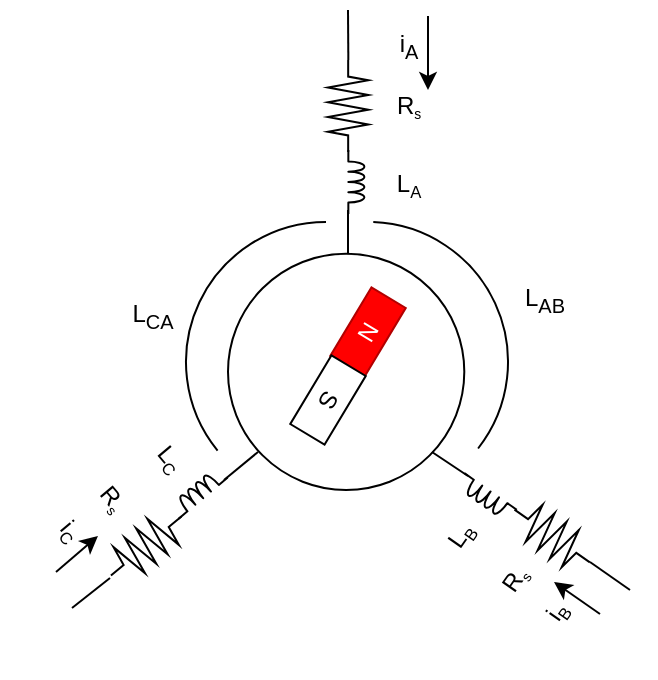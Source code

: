 <mxfile version="26.0.13">
  <diagram name="第 1 页" id="zyt6ciu9m087F2HnFS1-">
    <mxGraphModel dx="954" dy="558" grid="1" gridSize="10" guides="1" tooltips="1" connect="1" arrows="1" fold="1" page="1" pageScale="1" pageWidth="1169" pageHeight="827" math="0" shadow="0">
      <root>
        <mxCell id="0" />
        <mxCell id="1" parent="0" />
        <mxCell id="AHRMzwFQ7VdDUi4KUTGy-7" value="" style="ellipse;whiteSpace=wrap;html=1;aspect=fixed;fillColor=none;" vertex="1" parent="1">
          <mxGeometry x="240" y="161.85" width="118.15" height="118.15" as="geometry" />
        </mxCell>
        <mxCell id="AHRMzwFQ7VdDUi4KUTGy-4" value="" style="group;rotation=-240;" vertex="1" connectable="0" parent="1">
          <mxGeometry x="259" y="208.0" width="80.343" height="21.695" as="geometry" />
        </mxCell>
        <mxCell id="AHRMzwFQ7VdDUi4KUTGy-5" value="N" style="rounded=0;whiteSpace=wrap;html=1;fillColor=#FF0000;fontColor=#ffffff;strokeColor=#B20000;rotation=-599;" vertex="1" parent="AHRMzwFQ7VdDUi4KUTGy-4">
          <mxGeometry x="31" y="-17" width="40" height="20" as="geometry" />
        </mxCell>
        <mxCell id="AHRMzwFQ7VdDUi4KUTGy-6" value="S" style="rounded=0;whiteSpace=wrap;html=1;rotation=-599;" vertex="1" parent="AHRMzwFQ7VdDUi4KUTGy-4">
          <mxGeometry x="11" y="17" width="40" height="20" as="geometry" />
        </mxCell>
        <mxCell id="AHRMzwFQ7VdDUi4KUTGy-14" value="" style="group" vertex="1" connectable="0" parent="1">
          <mxGeometry x="290" y="40" width="60.17" height="121.85" as="geometry" />
        </mxCell>
        <mxCell id="AHRMzwFQ7VdDUi4KUTGy-9" value="" style="endArrow=none;html=1;rounded=0;" edge="1" parent="AHRMzwFQ7VdDUi4KUTGy-14">
          <mxGeometry width="50" height="50" relative="1" as="geometry">
            <mxPoint x="10" y="121.85" as="sourcePoint" />
            <mxPoint x="10" y="100" as="targetPoint" />
          </mxGeometry>
        </mxCell>
        <mxCell id="AHRMzwFQ7VdDUi4KUTGy-11" value="" style="pointerEvents=1;verticalLabelPosition=bottom;shadow=0;dashed=0;align=center;html=1;verticalAlign=top;shape=mxgraph.electrical.inductors.inductor_3;direction=south;" vertex="1" parent="AHRMzwFQ7VdDUi4KUTGy-14">
          <mxGeometry x="10.17" y="70" width="8" height="32" as="geometry" />
        </mxCell>
        <mxCell id="AHRMzwFQ7VdDUi4KUTGy-12" value="" style="pointerEvents=1;verticalLabelPosition=bottom;shadow=0;dashed=0;align=center;html=1;verticalAlign=top;shape=mxgraph.electrical.resistors.resistor_2;direction=south;" vertex="1" parent="AHRMzwFQ7VdDUi4KUTGy-14">
          <mxGeometry y="25" width="20.17" height="46" as="geometry" />
        </mxCell>
        <mxCell id="AHRMzwFQ7VdDUi4KUTGy-13" value="" style="endArrow=none;html=1;rounded=0;" edge="1" parent="AHRMzwFQ7VdDUi4KUTGy-14">
          <mxGeometry width="50" height="50" relative="1" as="geometry">
            <mxPoint x="10.17" y="25" as="sourcePoint" />
            <mxPoint x="10" as="targetPoint" />
          </mxGeometry>
        </mxCell>
        <mxCell id="AHRMzwFQ7VdDUi4KUTGy-15" value="R&lt;span style=&quot;font-size: 8.333px;&quot;&gt;&lt;sub&gt;s&lt;/sub&gt;&lt;/span&gt;" style="text;html=1;align=center;verticalAlign=middle;resizable=0;points=[];autosize=1;strokeColor=none;fillColor=none;" vertex="1" parent="AHRMzwFQ7VdDUi4KUTGy-14">
          <mxGeometry x="20.17" y="33" width="40" height="30" as="geometry" />
        </mxCell>
        <mxCell id="AHRMzwFQ7VdDUi4KUTGy-16" value="L&lt;span style=&quot;font-size: 10px;&quot;&gt;&lt;sub&gt;A&lt;/sub&gt;&lt;/span&gt;" style="text;html=1;align=center;verticalAlign=middle;resizable=0;points=[];autosize=1;strokeColor=none;fillColor=none;" vertex="1" parent="AHRMzwFQ7VdDUi4KUTGy-14">
          <mxGeometry x="20.17" y="72" width="40" height="30" as="geometry" />
        </mxCell>
        <mxCell id="AHRMzwFQ7VdDUi4KUTGy-24" value="i&lt;sub&gt;A&lt;/sub&gt;" style="text;html=1;align=center;verticalAlign=middle;resizable=0;points=[];autosize=1;strokeColor=none;fillColor=none;" vertex="1" parent="AHRMzwFQ7VdDUi4KUTGy-14">
          <mxGeometry x="25.17" y="3" width="30" height="30" as="geometry" />
        </mxCell>
        <mxCell id="AHRMzwFQ7VdDUi4KUTGy-38" value="" style="endArrow=classic;html=1;rounded=0;" edge="1" parent="AHRMzwFQ7VdDUi4KUTGy-14">
          <mxGeometry width="50" height="50" relative="1" as="geometry">
            <mxPoint x="50" y="3" as="sourcePoint" />
            <mxPoint x="50" y="40" as="targetPoint" />
          </mxGeometry>
        </mxCell>
        <mxCell id="AHRMzwFQ7VdDUi4KUTGy-25" value="" style="group;rotation=125;" vertex="1" connectable="0" parent="1">
          <mxGeometry x="350" y="250" width="68.09" height="121.85" as="geometry" />
        </mxCell>
        <mxCell id="AHRMzwFQ7VdDUi4KUTGy-26" value="" style="endArrow=none;html=1;rounded=0;" edge="1" parent="AHRMzwFQ7VdDUi4KUTGy-25">
          <mxGeometry width="50" height="50" relative="1" as="geometry">
            <mxPoint x="-8" y="11" as="sourcePoint" />
            <mxPoint x="10" y="23" as="targetPoint" />
          </mxGeometry>
        </mxCell>
        <mxCell id="AHRMzwFQ7VdDUi4KUTGy-27" value="" style="pointerEvents=1;verticalLabelPosition=bottom;shadow=0;dashed=0;align=center;html=1;verticalAlign=top;shape=mxgraph.electrical.inductors.inductor_3;direction=south;rotation=125;" vertex="1" parent="AHRMzwFQ7VdDUi4KUTGy-25">
          <mxGeometry x="15" y="18" width="8" height="32" as="geometry" />
        </mxCell>
        <mxCell id="AHRMzwFQ7VdDUi4KUTGy-28" value="" style="pointerEvents=1;verticalLabelPosition=bottom;shadow=0;dashed=0;align=center;html=1;verticalAlign=top;shape=mxgraph.electrical.resistors.resistor_2;direction=south;rotation=125;" vertex="1" parent="AHRMzwFQ7VdDUi4KUTGy-25">
          <mxGeometry x="42" y="30" width="20.17" height="46" as="geometry" />
        </mxCell>
        <mxCell id="AHRMzwFQ7VdDUi4KUTGy-29" value="" style="endArrow=none;html=1;rounded=0;" edge="1" parent="AHRMzwFQ7VdDUi4KUTGy-25">
          <mxGeometry width="50" height="50" relative="1" as="geometry">
            <mxPoint x="71" y="66" as="sourcePoint" />
            <mxPoint x="91" y="80" as="targetPoint" />
          </mxGeometry>
        </mxCell>
        <mxCell id="AHRMzwFQ7VdDUi4KUTGy-32" value="i&lt;span style=&quot;font-size: 10px;&quot;&gt;&lt;sub&gt;B&lt;/sub&gt;&lt;/span&gt;" style="text;html=1;align=center;verticalAlign=middle;resizable=0;points=[];autosize=1;strokeColor=none;fillColor=none;rotation=305;" vertex="1" parent="AHRMzwFQ7VdDUi4KUTGy-25">
          <mxGeometry x="39" y="76" width="30" height="30" as="geometry" />
        </mxCell>
        <mxCell id="AHRMzwFQ7VdDUi4KUTGy-31" value="L&lt;span style=&quot;font-size: 10px;&quot;&gt;&lt;sub&gt;B&lt;/sub&gt;&lt;/span&gt;" style="text;html=1;align=center;verticalAlign=middle;resizable=0;points=[];autosize=1;strokeColor=none;fillColor=none;rotation=305;" vertex="1" parent="AHRMzwFQ7VdDUi4KUTGy-25">
          <mxGeometry x="-14" y="38" width="40" height="30" as="geometry" />
        </mxCell>
        <mxCell id="AHRMzwFQ7VdDUi4KUTGy-30" value="R&lt;span style=&quot;font-size: 8.333px;&quot;&gt;&lt;sub&gt;s&lt;/sub&gt;&lt;/span&gt;" style="text;html=1;align=center;verticalAlign=middle;resizable=0;points=[];autosize=1;strokeColor=none;fillColor=none;rotation=305;" vertex="1" parent="AHRMzwFQ7VdDUi4KUTGy-25">
          <mxGeometry x="13" y="60" width="40" height="30" as="geometry" />
        </mxCell>
        <mxCell id="AHRMzwFQ7VdDUi4KUTGy-39" value="" style="endArrow=classic;html=1;rounded=0;" edge="1" parent="AHRMzwFQ7VdDUi4KUTGy-25">
          <mxGeometry width="50" height="50" relative="1" as="geometry">
            <mxPoint x="76" y="92" as="sourcePoint" />
            <mxPoint x="53" y="76" as="targetPoint" />
          </mxGeometry>
        </mxCell>
        <mxCell id="AHRMzwFQ7VdDUi4KUTGy-40" value="" style="group;rotation=-130;" vertex="1" connectable="0" parent="1">
          <mxGeometry x="161" y="228" width="70" height="121.85" as="geometry" />
        </mxCell>
        <mxCell id="AHRMzwFQ7VdDUi4KUTGy-41" value="" style="endArrow=none;html=1;rounded=0;" edge="1" parent="AHRMzwFQ7VdDUi4KUTGy-40">
          <mxGeometry width="50" height="50" relative="1" as="geometry">
            <mxPoint x="94" y="33" as="sourcePoint" />
            <mxPoint x="77" y="47" as="targetPoint" />
          </mxGeometry>
        </mxCell>
        <mxCell id="AHRMzwFQ7VdDUi4KUTGy-42" value="" style="pointerEvents=1;verticalLabelPosition=bottom;shadow=0;dashed=0;align=center;html=1;verticalAlign=top;shape=mxgraph.electrical.inductors.inductor_3;direction=south;rotation=-130;" vertex="1" parent="AHRMzwFQ7VdDUi4KUTGy-40">
          <mxGeometry x="60" y="37" width="8" height="32" as="geometry" />
        </mxCell>
        <mxCell id="AHRMzwFQ7VdDUi4KUTGy-43" value="" style="pointerEvents=1;verticalLabelPosition=bottom;shadow=0;dashed=0;align=center;html=1;verticalAlign=top;shape=mxgraph.electrical.resistors.resistor_2;direction=south;rotation=-130;" vertex="1" parent="AHRMzwFQ7VdDUi4KUTGy-40">
          <mxGeometry x="28" y="57" width="20.17" height="46" as="geometry" />
        </mxCell>
        <mxCell id="AHRMzwFQ7VdDUi4KUTGy-44" value="" style="endArrow=none;html=1;rounded=0;" edge="1" parent="AHRMzwFQ7VdDUi4KUTGy-40">
          <mxGeometry width="50" height="50" relative="1" as="geometry">
            <mxPoint x="20" y="96" as="sourcePoint" />
            <mxPoint x="1" y="111" as="targetPoint" />
          </mxGeometry>
        </mxCell>
        <mxCell id="AHRMzwFQ7VdDUi4KUTGy-45" value="i&lt;span style=&quot;font-size: 10px;&quot;&gt;&lt;sub&gt;C&lt;/sub&gt;&lt;/span&gt;" style="text;html=1;align=center;verticalAlign=middle;resizable=0;points=[];autosize=1;strokeColor=none;fillColor=none;rotation=50;" vertex="1" parent="AHRMzwFQ7VdDUi4KUTGy-40">
          <mxGeometry x="-15" y="57" width="30" height="30" as="geometry" />
        </mxCell>
        <mxCell id="AHRMzwFQ7VdDUi4KUTGy-46" value="L&lt;span style=&quot;font-size: 10px;&quot;&gt;&lt;sub&gt;C&lt;/sub&gt;&lt;/span&gt;" style="text;html=1;align=center;verticalAlign=middle;resizable=0;points=[];autosize=1;strokeColor=none;fillColor=none;rotation=50;" vertex="1" parent="AHRMzwFQ7VdDUi4KUTGy-40">
          <mxGeometry x="30" y="21" width="40" height="30" as="geometry" />
        </mxCell>
        <mxCell id="AHRMzwFQ7VdDUi4KUTGy-47" value="R&lt;span style=&quot;font-size: 8.333px;&quot;&gt;&lt;sub&gt;s&lt;/sub&gt;&lt;/span&gt;" style="text;html=1;align=center;verticalAlign=middle;resizable=0;points=[];autosize=1;strokeColor=none;fillColor=none;rotation=50;" vertex="1" parent="AHRMzwFQ7VdDUi4KUTGy-40">
          <mxGeometry x="1" y="41" width="40" height="30" as="geometry" />
        </mxCell>
        <mxCell id="AHRMzwFQ7VdDUi4KUTGy-48" value="" style="endArrow=classic;html=1;rounded=0;" edge="1" parent="AHRMzwFQ7VdDUi4KUTGy-40">
          <mxGeometry width="50" height="50" relative="1" as="geometry">
            <mxPoint x="-7" y="93" as="sourcePoint" />
            <mxPoint x="14" y="75" as="targetPoint" />
          </mxGeometry>
        </mxCell>
        <mxCell id="AHRMzwFQ7VdDUi4KUTGy-50" value="" style="verticalLabelPosition=bottom;verticalAlign=top;html=1;shape=mxgraph.basic.arc;startAngle=0.641;endAngle=0;" vertex="1" parent="1">
          <mxGeometry x="219" y="146" width="140" height="140" as="geometry" />
        </mxCell>
        <mxCell id="AHRMzwFQ7VdDUi4KUTGy-51" value="L&lt;sub&gt;CA&lt;/sub&gt;" style="text;html=1;align=center;verticalAlign=middle;resizable=0;points=[];autosize=1;strokeColor=none;fillColor=none;" vertex="1" parent="1">
          <mxGeometry x="182" y="178" width="40" height="30" as="geometry" />
        </mxCell>
        <mxCell id="AHRMzwFQ7VdDUi4KUTGy-52" value="" style="verticalLabelPosition=bottom;verticalAlign=top;html=1;shape=mxgraph.basic.arc;startAngle=0.506;endAngle=0.856;direction=west;" vertex="1" parent="1">
          <mxGeometry x="240" y="146" width="140" height="140" as="geometry" />
        </mxCell>
        <mxCell id="AHRMzwFQ7VdDUi4KUTGy-53" value="L&lt;sub&gt;AB&lt;/sub&gt;" style="text;html=1;align=center;verticalAlign=middle;resizable=0;points=[];autosize=1;strokeColor=none;fillColor=none;" vertex="1" parent="1">
          <mxGeometry x="378.09" y="170" width="40" height="30" as="geometry" />
        </mxCell>
      </root>
    </mxGraphModel>
  </diagram>
</mxfile>
